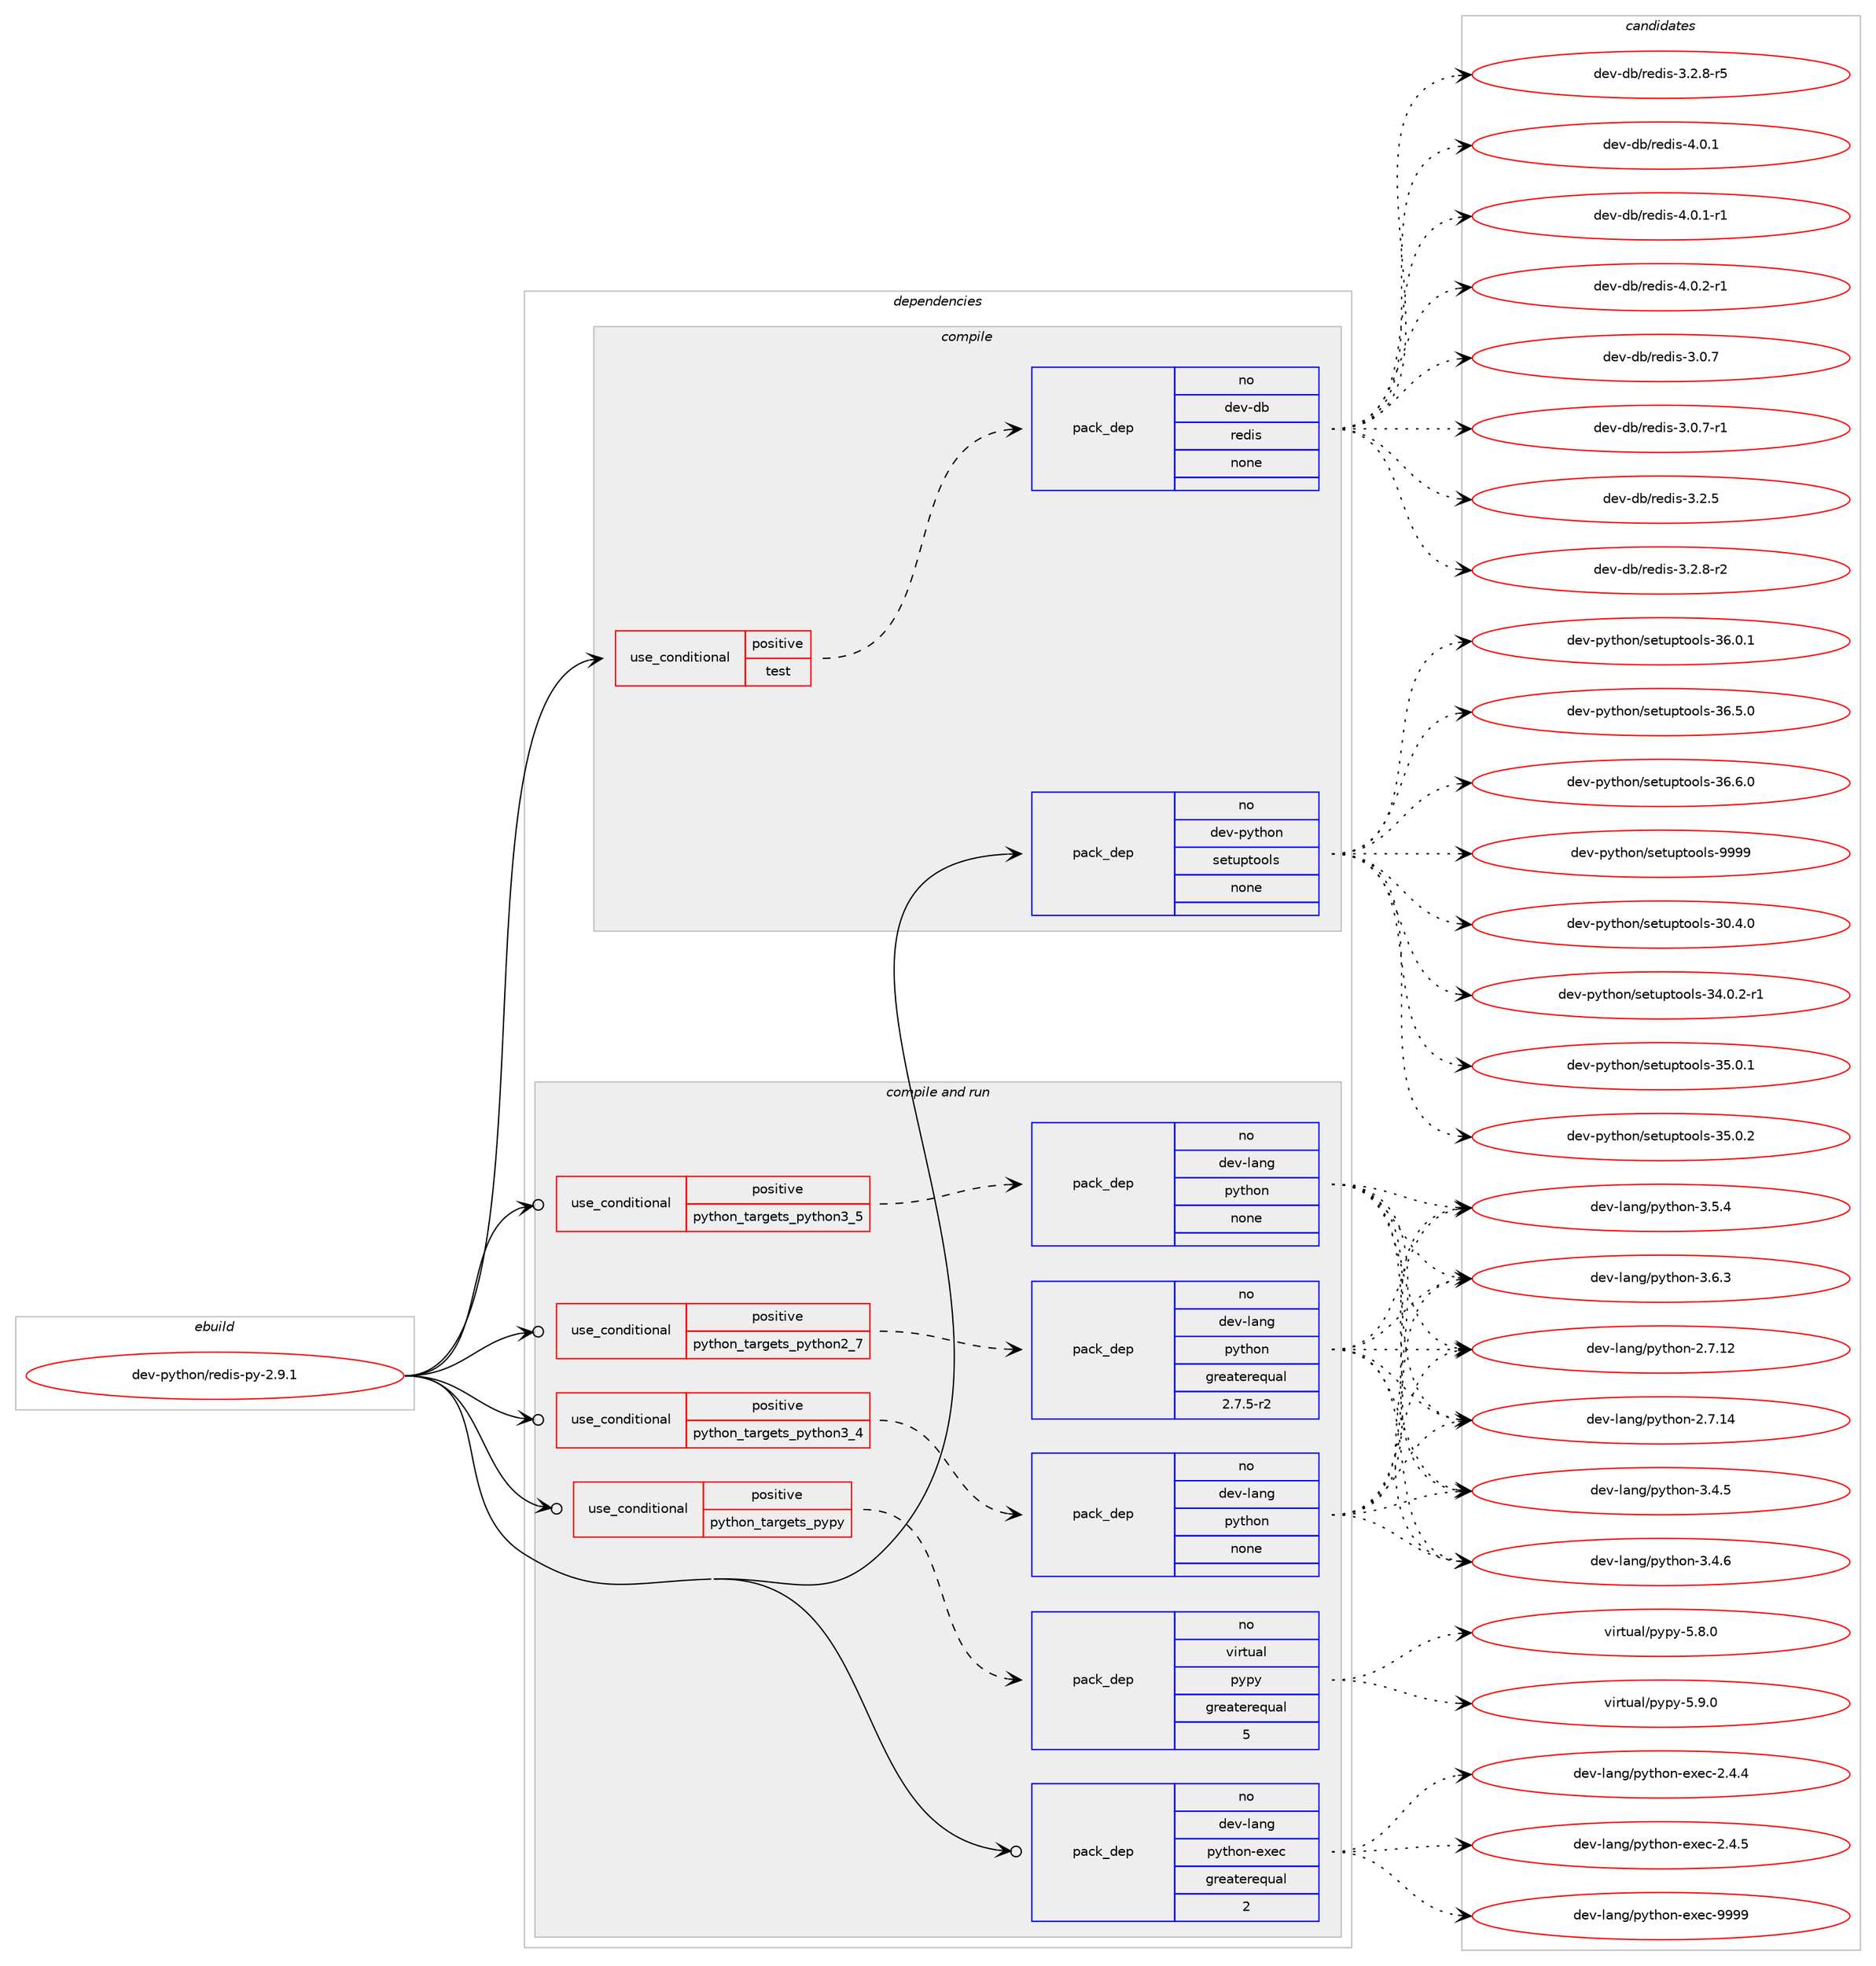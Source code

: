 digraph prolog {

# *************
# Graph options
# *************

newrank=true;
concentrate=true;
compound=true;
graph [rankdir=LR,fontname=Helvetica,fontsize=10,ranksep=1.5];#, ranksep=2.5, nodesep=0.2];
edge  [arrowhead=vee];
node  [fontname=Helvetica,fontsize=10];

# **********
# The ebuild
# **********

subgraph cluster_leftcol {
color=gray;
rank=same;
label=<<i>ebuild</i>>;
id [label="dev-python/redis-py-2.9.1", color=red, width=4, href="../dev-python/redis-py-2.9.1.svg"];
}

# ****************
# The dependencies
# ****************

subgraph cluster_midcol {
color=gray;
label=<<i>dependencies</i>>;
subgraph cluster_compile {
fillcolor="#eeeeee";
style=filled;
label=<<i>compile</i>>;
subgraph cond40863 {
dependency184961 [label=<<TABLE BORDER="0" CELLBORDER="1" CELLSPACING="0" CELLPADDING="4"><TR><TD ROWSPAN="3" CELLPADDING="10">use_conditional</TD></TR><TR><TD>positive</TD></TR><TR><TD>test</TD></TR></TABLE>>, shape=none, color=red];
subgraph pack140145 {
dependency184962 [label=<<TABLE BORDER="0" CELLBORDER="1" CELLSPACING="0" CELLPADDING="4" WIDTH="220"><TR><TD ROWSPAN="6" CELLPADDING="30">pack_dep</TD></TR><TR><TD WIDTH="110">no</TD></TR><TR><TD>dev-db</TD></TR><TR><TD>redis</TD></TR><TR><TD>none</TD></TR><TR><TD></TD></TR></TABLE>>, shape=none, color=blue];
}
dependency184961:e -> dependency184962:w [weight=20,style="dashed",arrowhead="vee"];
}
id:e -> dependency184961:w [weight=20,style="solid",arrowhead="vee"];
subgraph pack140146 {
dependency184963 [label=<<TABLE BORDER="0" CELLBORDER="1" CELLSPACING="0" CELLPADDING="4" WIDTH="220"><TR><TD ROWSPAN="6" CELLPADDING="30">pack_dep</TD></TR><TR><TD WIDTH="110">no</TD></TR><TR><TD>dev-python</TD></TR><TR><TD>setuptools</TD></TR><TR><TD>none</TD></TR><TR><TD></TD></TR></TABLE>>, shape=none, color=blue];
}
id:e -> dependency184963:w [weight=20,style="solid",arrowhead="vee"];
}
subgraph cluster_compileandrun {
fillcolor="#eeeeee";
style=filled;
label=<<i>compile and run</i>>;
subgraph cond40864 {
dependency184964 [label=<<TABLE BORDER="0" CELLBORDER="1" CELLSPACING="0" CELLPADDING="4"><TR><TD ROWSPAN="3" CELLPADDING="10">use_conditional</TD></TR><TR><TD>positive</TD></TR><TR><TD>python_targets_pypy</TD></TR></TABLE>>, shape=none, color=red];
subgraph pack140147 {
dependency184965 [label=<<TABLE BORDER="0" CELLBORDER="1" CELLSPACING="0" CELLPADDING="4" WIDTH="220"><TR><TD ROWSPAN="6" CELLPADDING="30">pack_dep</TD></TR><TR><TD WIDTH="110">no</TD></TR><TR><TD>virtual</TD></TR><TR><TD>pypy</TD></TR><TR><TD>greaterequal</TD></TR><TR><TD>5</TD></TR></TABLE>>, shape=none, color=blue];
}
dependency184964:e -> dependency184965:w [weight=20,style="dashed",arrowhead="vee"];
}
id:e -> dependency184964:w [weight=20,style="solid",arrowhead="odotvee"];
subgraph cond40865 {
dependency184966 [label=<<TABLE BORDER="0" CELLBORDER="1" CELLSPACING="0" CELLPADDING="4"><TR><TD ROWSPAN="3" CELLPADDING="10">use_conditional</TD></TR><TR><TD>positive</TD></TR><TR><TD>python_targets_python2_7</TD></TR></TABLE>>, shape=none, color=red];
subgraph pack140148 {
dependency184967 [label=<<TABLE BORDER="0" CELLBORDER="1" CELLSPACING="0" CELLPADDING="4" WIDTH="220"><TR><TD ROWSPAN="6" CELLPADDING="30">pack_dep</TD></TR><TR><TD WIDTH="110">no</TD></TR><TR><TD>dev-lang</TD></TR><TR><TD>python</TD></TR><TR><TD>greaterequal</TD></TR><TR><TD>2.7.5-r2</TD></TR></TABLE>>, shape=none, color=blue];
}
dependency184966:e -> dependency184967:w [weight=20,style="dashed",arrowhead="vee"];
}
id:e -> dependency184966:w [weight=20,style="solid",arrowhead="odotvee"];
subgraph cond40866 {
dependency184968 [label=<<TABLE BORDER="0" CELLBORDER="1" CELLSPACING="0" CELLPADDING="4"><TR><TD ROWSPAN="3" CELLPADDING="10">use_conditional</TD></TR><TR><TD>positive</TD></TR><TR><TD>python_targets_python3_4</TD></TR></TABLE>>, shape=none, color=red];
subgraph pack140149 {
dependency184969 [label=<<TABLE BORDER="0" CELLBORDER="1" CELLSPACING="0" CELLPADDING="4" WIDTH="220"><TR><TD ROWSPAN="6" CELLPADDING="30">pack_dep</TD></TR><TR><TD WIDTH="110">no</TD></TR><TR><TD>dev-lang</TD></TR><TR><TD>python</TD></TR><TR><TD>none</TD></TR><TR><TD></TD></TR></TABLE>>, shape=none, color=blue];
}
dependency184968:e -> dependency184969:w [weight=20,style="dashed",arrowhead="vee"];
}
id:e -> dependency184968:w [weight=20,style="solid",arrowhead="odotvee"];
subgraph cond40867 {
dependency184970 [label=<<TABLE BORDER="0" CELLBORDER="1" CELLSPACING="0" CELLPADDING="4"><TR><TD ROWSPAN="3" CELLPADDING="10">use_conditional</TD></TR><TR><TD>positive</TD></TR><TR><TD>python_targets_python3_5</TD></TR></TABLE>>, shape=none, color=red];
subgraph pack140150 {
dependency184971 [label=<<TABLE BORDER="0" CELLBORDER="1" CELLSPACING="0" CELLPADDING="4" WIDTH="220"><TR><TD ROWSPAN="6" CELLPADDING="30">pack_dep</TD></TR><TR><TD WIDTH="110">no</TD></TR><TR><TD>dev-lang</TD></TR><TR><TD>python</TD></TR><TR><TD>none</TD></TR><TR><TD></TD></TR></TABLE>>, shape=none, color=blue];
}
dependency184970:e -> dependency184971:w [weight=20,style="dashed",arrowhead="vee"];
}
id:e -> dependency184970:w [weight=20,style="solid",arrowhead="odotvee"];
subgraph pack140151 {
dependency184972 [label=<<TABLE BORDER="0" CELLBORDER="1" CELLSPACING="0" CELLPADDING="4" WIDTH="220"><TR><TD ROWSPAN="6" CELLPADDING="30">pack_dep</TD></TR><TR><TD WIDTH="110">no</TD></TR><TR><TD>dev-lang</TD></TR><TR><TD>python-exec</TD></TR><TR><TD>greaterequal</TD></TR><TR><TD>2</TD></TR></TABLE>>, shape=none, color=blue];
}
id:e -> dependency184972:w [weight=20,style="solid",arrowhead="odotvee"];
}
subgraph cluster_run {
fillcolor="#eeeeee";
style=filled;
label=<<i>run</i>>;
}
}

# **************
# The candidates
# **************

subgraph cluster_choices {
rank=same;
color=gray;
label=<<i>candidates</i>>;

subgraph choice140145 {
color=black;
nodesep=1;
choice100101118451009847114101100105115455146484655 [label="dev-db/redis-3.0.7", color=red, width=4,href="../dev-db/redis-3.0.7.svg"];
choice1001011184510098471141011001051154551464846554511449 [label="dev-db/redis-3.0.7-r1", color=red, width=4,href="../dev-db/redis-3.0.7-r1.svg"];
choice100101118451009847114101100105115455146504653 [label="dev-db/redis-3.2.5", color=red, width=4,href="../dev-db/redis-3.2.5.svg"];
choice1001011184510098471141011001051154551465046564511450 [label="dev-db/redis-3.2.8-r2", color=red, width=4,href="../dev-db/redis-3.2.8-r2.svg"];
choice1001011184510098471141011001051154551465046564511453 [label="dev-db/redis-3.2.8-r5", color=red, width=4,href="../dev-db/redis-3.2.8-r5.svg"];
choice100101118451009847114101100105115455246484649 [label="dev-db/redis-4.0.1", color=red, width=4,href="../dev-db/redis-4.0.1.svg"];
choice1001011184510098471141011001051154552464846494511449 [label="dev-db/redis-4.0.1-r1", color=red, width=4,href="../dev-db/redis-4.0.1-r1.svg"];
choice1001011184510098471141011001051154552464846504511449 [label="dev-db/redis-4.0.2-r1", color=red, width=4,href="../dev-db/redis-4.0.2-r1.svg"];
dependency184962:e -> choice100101118451009847114101100105115455146484655:w [style=dotted,weight="100"];
dependency184962:e -> choice1001011184510098471141011001051154551464846554511449:w [style=dotted,weight="100"];
dependency184962:e -> choice100101118451009847114101100105115455146504653:w [style=dotted,weight="100"];
dependency184962:e -> choice1001011184510098471141011001051154551465046564511450:w [style=dotted,weight="100"];
dependency184962:e -> choice1001011184510098471141011001051154551465046564511453:w [style=dotted,weight="100"];
dependency184962:e -> choice100101118451009847114101100105115455246484649:w [style=dotted,weight="100"];
dependency184962:e -> choice1001011184510098471141011001051154552464846494511449:w [style=dotted,weight="100"];
dependency184962:e -> choice1001011184510098471141011001051154552464846504511449:w [style=dotted,weight="100"];
}
subgraph choice140146 {
color=black;
nodesep=1;
choice100101118451121211161041111104711510111611711211611111110811545514846524648 [label="dev-python/setuptools-30.4.0", color=red, width=4,href="../dev-python/setuptools-30.4.0.svg"];
choice1001011184511212111610411111047115101116117112116111111108115455152464846504511449 [label="dev-python/setuptools-34.0.2-r1", color=red, width=4,href="../dev-python/setuptools-34.0.2-r1.svg"];
choice100101118451121211161041111104711510111611711211611111110811545515346484649 [label="dev-python/setuptools-35.0.1", color=red, width=4,href="../dev-python/setuptools-35.0.1.svg"];
choice100101118451121211161041111104711510111611711211611111110811545515346484650 [label="dev-python/setuptools-35.0.2", color=red, width=4,href="../dev-python/setuptools-35.0.2.svg"];
choice100101118451121211161041111104711510111611711211611111110811545515446484649 [label="dev-python/setuptools-36.0.1", color=red, width=4,href="../dev-python/setuptools-36.0.1.svg"];
choice100101118451121211161041111104711510111611711211611111110811545515446534648 [label="dev-python/setuptools-36.5.0", color=red, width=4,href="../dev-python/setuptools-36.5.0.svg"];
choice100101118451121211161041111104711510111611711211611111110811545515446544648 [label="dev-python/setuptools-36.6.0", color=red, width=4,href="../dev-python/setuptools-36.6.0.svg"];
choice10010111845112121116104111110471151011161171121161111111081154557575757 [label="dev-python/setuptools-9999", color=red, width=4,href="../dev-python/setuptools-9999.svg"];
dependency184963:e -> choice100101118451121211161041111104711510111611711211611111110811545514846524648:w [style=dotted,weight="100"];
dependency184963:e -> choice1001011184511212111610411111047115101116117112116111111108115455152464846504511449:w [style=dotted,weight="100"];
dependency184963:e -> choice100101118451121211161041111104711510111611711211611111110811545515346484649:w [style=dotted,weight="100"];
dependency184963:e -> choice100101118451121211161041111104711510111611711211611111110811545515346484650:w [style=dotted,weight="100"];
dependency184963:e -> choice100101118451121211161041111104711510111611711211611111110811545515446484649:w [style=dotted,weight="100"];
dependency184963:e -> choice100101118451121211161041111104711510111611711211611111110811545515446534648:w [style=dotted,weight="100"];
dependency184963:e -> choice100101118451121211161041111104711510111611711211611111110811545515446544648:w [style=dotted,weight="100"];
dependency184963:e -> choice10010111845112121116104111110471151011161171121161111111081154557575757:w [style=dotted,weight="100"];
}
subgraph choice140147 {
color=black;
nodesep=1;
choice1181051141161179710847112121112121455346564648 [label="virtual/pypy-5.8.0", color=red, width=4,href="../virtual/pypy-5.8.0.svg"];
choice1181051141161179710847112121112121455346574648 [label="virtual/pypy-5.9.0", color=red, width=4,href="../virtual/pypy-5.9.0.svg"];
dependency184965:e -> choice1181051141161179710847112121112121455346564648:w [style=dotted,weight="100"];
dependency184965:e -> choice1181051141161179710847112121112121455346574648:w [style=dotted,weight="100"];
}
subgraph choice140148 {
color=black;
nodesep=1;
choice10010111845108971101034711212111610411111045504655464950 [label="dev-lang/python-2.7.12", color=red, width=4,href="../dev-lang/python-2.7.12.svg"];
choice10010111845108971101034711212111610411111045504655464952 [label="dev-lang/python-2.7.14", color=red, width=4,href="../dev-lang/python-2.7.14.svg"];
choice100101118451089711010347112121116104111110455146524653 [label="dev-lang/python-3.4.5", color=red, width=4,href="../dev-lang/python-3.4.5.svg"];
choice100101118451089711010347112121116104111110455146524654 [label="dev-lang/python-3.4.6", color=red, width=4,href="../dev-lang/python-3.4.6.svg"];
choice100101118451089711010347112121116104111110455146534652 [label="dev-lang/python-3.5.4", color=red, width=4,href="../dev-lang/python-3.5.4.svg"];
choice100101118451089711010347112121116104111110455146544651 [label="dev-lang/python-3.6.3", color=red, width=4,href="../dev-lang/python-3.6.3.svg"];
dependency184967:e -> choice10010111845108971101034711212111610411111045504655464950:w [style=dotted,weight="100"];
dependency184967:e -> choice10010111845108971101034711212111610411111045504655464952:w [style=dotted,weight="100"];
dependency184967:e -> choice100101118451089711010347112121116104111110455146524653:w [style=dotted,weight="100"];
dependency184967:e -> choice100101118451089711010347112121116104111110455146524654:w [style=dotted,weight="100"];
dependency184967:e -> choice100101118451089711010347112121116104111110455146534652:w [style=dotted,weight="100"];
dependency184967:e -> choice100101118451089711010347112121116104111110455146544651:w [style=dotted,weight="100"];
}
subgraph choice140149 {
color=black;
nodesep=1;
choice10010111845108971101034711212111610411111045504655464950 [label="dev-lang/python-2.7.12", color=red, width=4,href="../dev-lang/python-2.7.12.svg"];
choice10010111845108971101034711212111610411111045504655464952 [label="dev-lang/python-2.7.14", color=red, width=4,href="../dev-lang/python-2.7.14.svg"];
choice100101118451089711010347112121116104111110455146524653 [label="dev-lang/python-3.4.5", color=red, width=4,href="../dev-lang/python-3.4.5.svg"];
choice100101118451089711010347112121116104111110455146524654 [label="dev-lang/python-3.4.6", color=red, width=4,href="../dev-lang/python-3.4.6.svg"];
choice100101118451089711010347112121116104111110455146534652 [label="dev-lang/python-3.5.4", color=red, width=4,href="../dev-lang/python-3.5.4.svg"];
choice100101118451089711010347112121116104111110455146544651 [label="dev-lang/python-3.6.3", color=red, width=4,href="../dev-lang/python-3.6.3.svg"];
dependency184969:e -> choice10010111845108971101034711212111610411111045504655464950:w [style=dotted,weight="100"];
dependency184969:e -> choice10010111845108971101034711212111610411111045504655464952:w [style=dotted,weight="100"];
dependency184969:e -> choice100101118451089711010347112121116104111110455146524653:w [style=dotted,weight="100"];
dependency184969:e -> choice100101118451089711010347112121116104111110455146524654:w [style=dotted,weight="100"];
dependency184969:e -> choice100101118451089711010347112121116104111110455146534652:w [style=dotted,weight="100"];
dependency184969:e -> choice100101118451089711010347112121116104111110455146544651:w [style=dotted,weight="100"];
}
subgraph choice140150 {
color=black;
nodesep=1;
choice10010111845108971101034711212111610411111045504655464950 [label="dev-lang/python-2.7.12", color=red, width=4,href="../dev-lang/python-2.7.12.svg"];
choice10010111845108971101034711212111610411111045504655464952 [label="dev-lang/python-2.7.14", color=red, width=4,href="../dev-lang/python-2.7.14.svg"];
choice100101118451089711010347112121116104111110455146524653 [label="dev-lang/python-3.4.5", color=red, width=4,href="../dev-lang/python-3.4.5.svg"];
choice100101118451089711010347112121116104111110455146524654 [label="dev-lang/python-3.4.6", color=red, width=4,href="../dev-lang/python-3.4.6.svg"];
choice100101118451089711010347112121116104111110455146534652 [label="dev-lang/python-3.5.4", color=red, width=4,href="../dev-lang/python-3.5.4.svg"];
choice100101118451089711010347112121116104111110455146544651 [label="dev-lang/python-3.6.3", color=red, width=4,href="../dev-lang/python-3.6.3.svg"];
dependency184971:e -> choice10010111845108971101034711212111610411111045504655464950:w [style=dotted,weight="100"];
dependency184971:e -> choice10010111845108971101034711212111610411111045504655464952:w [style=dotted,weight="100"];
dependency184971:e -> choice100101118451089711010347112121116104111110455146524653:w [style=dotted,weight="100"];
dependency184971:e -> choice100101118451089711010347112121116104111110455146524654:w [style=dotted,weight="100"];
dependency184971:e -> choice100101118451089711010347112121116104111110455146534652:w [style=dotted,weight="100"];
dependency184971:e -> choice100101118451089711010347112121116104111110455146544651:w [style=dotted,weight="100"];
}
subgraph choice140151 {
color=black;
nodesep=1;
choice1001011184510897110103471121211161041111104510112010199455046524652 [label="dev-lang/python-exec-2.4.4", color=red, width=4,href="../dev-lang/python-exec-2.4.4.svg"];
choice1001011184510897110103471121211161041111104510112010199455046524653 [label="dev-lang/python-exec-2.4.5", color=red, width=4,href="../dev-lang/python-exec-2.4.5.svg"];
choice10010111845108971101034711212111610411111045101120101994557575757 [label="dev-lang/python-exec-9999", color=red, width=4,href="../dev-lang/python-exec-9999.svg"];
dependency184972:e -> choice1001011184510897110103471121211161041111104510112010199455046524652:w [style=dotted,weight="100"];
dependency184972:e -> choice1001011184510897110103471121211161041111104510112010199455046524653:w [style=dotted,weight="100"];
dependency184972:e -> choice10010111845108971101034711212111610411111045101120101994557575757:w [style=dotted,weight="100"];
}
}

}
